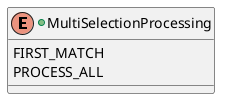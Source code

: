 '---------------------------------------------------------------------------------
' Copyright (c) 2018 Calypso Networks Association https://www.calypsonet-asso.org/
'
' See the NOTICE file(s) distributed with this work for additional
' information regarding copyright ownership.
'
' This program and the accompanying materials are made available under the
' terms of the Eclipse Public License 2.0 which is available at
' http://www.eclipse.org/legal/epl-2.0
'
' SPDX-License-Identifier: EPL-2.0 4
'---------------------------------------------------------------------------------

@startuml(id=SELECTION_MULTIPLE_1_0_0)
+enum MultiSelectionProcessing {
	FIRST_MATCH
	PROCESS_ALL
}
@enduml

@startuml(id=SELECTION_SELECTION_1_0_0)
+class "<b>final</b> CardSelectionsService" as CardSelectionsService {
  +CardSelectionsService(MultiSelectionProcessing multiMode = FIRST_MATCH)

  +int prepareSelection(AbstractCardSelection cardSelection)
  +<b>final</b> prepareReleaseCardChannel()

  +CardSelectionsResult processExplicitSelections(Reader reader)

  +AbstractDefaultSelectionsRequest getDefaultSelectionsRequest()
  +CardSelectionsResult processDefaultSelectionsResponse(
    AbstractDefaultSelectionsResponse selectionResponse)
}
@enduml

@startuml(id=SELECTION_REQUEST_1_0_0)
+abstract AbstractCardSelection {
  +AbstractCardSelection(CardSelector selector)

  #<b>final</b> addApduRequest(ApduRequest apduRequest)
  ~<b>final</b> CardSelectionRequest getCardSelectionRequest()
  {abstract} #AbstractSmartCard parse(CardResponse selectionResponse)

  +CardSelector getCardSelector()
}

+abstract AbstractSmartCard {
  #AbstractSmartCard(SelectionResponse selectionResponse)

  +boolean hasAtr()
  +byte[] getAtrBytes()
  +boolean hasFci()
  +byte[] getFciBytes()
}
@enduml

@startuml(id=SELECTION_REQUEST_ReaderAPI)
+abstract AbstractMatchingSe {
  #AbstractMatchingSe(SeResponse selectionResponse)

  +boolean hasAtr()
  +byte[] getAtrBytes()
  +boolean hasFci()
  +byte[] getFciBytes()
}
@enduml

@startuml(id=SELECTION_RESULT_1_0_0)
+class "<b>final</b> CardSelectionsResult" as CardSelectionsResult {
  ~CardSelectionsResult()
  ~addMatchingCard(int selectionIndex, AbstractSmartCard matchingSe)

  +boolean hasActiveSelection()
  +AbstractSmartCard getActiveSmartCard()

  +int getActiveSelectionIndex()
  +boolean hasSelectionMatched(int selectionIndex)
  +AbstractSmartCard getMatchingCard(int selectionIndex)
  +Map<Integer, AbstractSmartCard> getMatchingSelections()
}
@enduml

@startuml(id=SELECTION_RESOURCE_1_0_0)
+class "<b>final</b> CardResource<T extends AbstractSmartCard>" as CardResource_T {
  #CardResource(Reader reader, T card)
  +Reader getReader()
  +T getSmartCard()
}
@enduml

'---- Card SELECTOR --------------------------------------------------------------[
@startuml(id=SELECTION_SELECTOR_1_0_0)
+class CardSelector {
  -String[0..1] cardProtocol
  -AtrFilter[0..1] atrFilter
  -AidSelector[0..1] aidSelector
  #CardSelector(CardSelectorBuilder builder)
  +{static}CardSelectorBuilder builder()

  +String getCardProtocol()
  +AtrFilter getAtrFilter()
  +AidSelector getAidSelector()
}
@enduml

@startuml(id=SELECTION_SELECTOR_BUILDER_1_0_0)
+class CardSelectorBuilder {
  #CardSelectorBuilder()
  +CardSelector build()

  +CardSelectorBuilder cardProtocol(String seProtocol)
  +CardSelectorBuilder atrFilter(CardSelector.AtrFilter atrFilter)
  +CardSelectorBuilder aidSelector(CardSelector.AidSelector aidSelector)
}
@enduml

@startuml(id=SELECTION_SELECTOR_AID_1_0_0)
+class "<b>final</b> AidSelector" as AidSelector <<static>> {
  +{static} final int AID_MIN_LENGTH = 5
  +{static} final int AID_MAX_LENGTH = 16

  -AidSelector(AidSelectorBuilder builder)
  +{static}AidSelectorBuilder builder()

  +byte[] getAidToSelect()
  +boolean isSelectNext()
  +Set<Integer> getSuccessfulSelectionStatusCodes()
}

+class AidSelectorBuilder {
  -byte[5..16] aidToSelect;
  -FileOccurrence[0..1] fileOccurrence = FIRST
  -FileControlInformation[0..1] fileControlInformation = FCI
  -AidSelectorBuilder()
  +SeSelector.AidSelector build()

  +AidSelectorBuilder aidToSelect(byte[] aid)
  +AidSelectorBuilder aidToSelect(String aid)
  +AidSelectorBuilder fileOccurrence(FileOccurrence fileOccurrence)
  +AidSelectorBuilder fileControlInformation(FileControlInformation fileControlInformation)
}
@enduml

@startuml(id=SELECTION_SELECTOR_COMPL_1_0_0)
+enum FileOccurrence {
  FIRST
  LAST
  NEXT
  PREVIOUS
}

+enum FileControlInformation {
  FCI
  FCP
  FMD
  NO_RESPONSE
}
@enduml

@startuml(id=SELECTION_SELECTOR_ATR_1_0_0)
+class "<b>final</b> AtrFilter" as AtrFilter <<static>> {
  +AtrFilter(String atrRegex)

  +String getAtrRegex()
  +boolean atrMatches(byte[] atr)
}
@enduml

'---- Card SELECTOR --------------------------------------------------------------]
